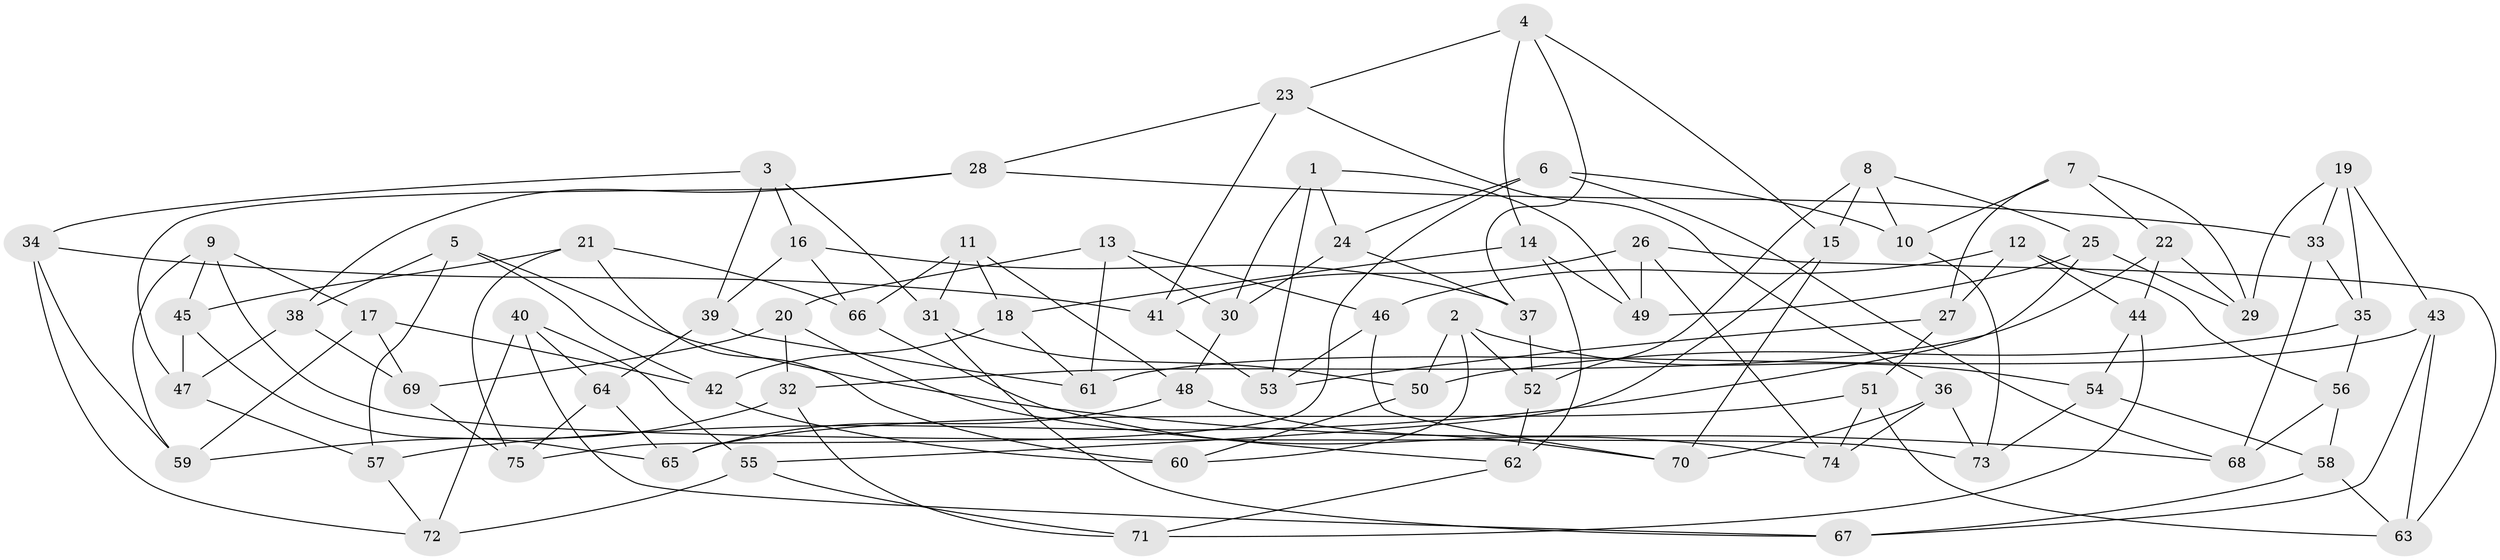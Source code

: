 // Generated by graph-tools (version 1.1) at 2025/50/03/09/25 03:50:52]
// undirected, 75 vertices, 150 edges
graph export_dot {
graph [start="1"]
  node [color=gray90,style=filled];
  1;
  2;
  3;
  4;
  5;
  6;
  7;
  8;
  9;
  10;
  11;
  12;
  13;
  14;
  15;
  16;
  17;
  18;
  19;
  20;
  21;
  22;
  23;
  24;
  25;
  26;
  27;
  28;
  29;
  30;
  31;
  32;
  33;
  34;
  35;
  36;
  37;
  38;
  39;
  40;
  41;
  42;
  43;
  44;
  45;
  46;
  47;
  48;
  49;
  50;
  51;
  52;
  53;
  54;
  55;
  56;
  57;
  58;
  59;
  60;
  61;
  62;
  63;
  64;
  65;
  66;
  67;
  68;
  69;
  70;
  71;
  72;
  73;
  74;
  75;
  1 -- 53;
  1 -- 30;
  1 -- 49;
  1 -- 24;
  2 -- 52;
  2 -- 50;
  2 -- 60;
  2 -- 54;
  3 -- 31;
  3 -- 16;
  3 -- 34;
  3 -- 39;
  4 -- 37;
  4 -- 23;
  4 -- 14;
  4 -- 15;
  5 -- 42;
  5 -- 38;
  5 -- 57;
  5 -- 68;
  6 -- 75;
  6 -- 10;
  6 -- 24;
  6 -- 68;
  7 -- 27;
  7 -- 29;
  7 -- 10;
  7 -- 22;
  8 -- 15;
  8 -- 25;
  8 -- 52;
  8 -- 10;
  9 -- 73;
  9 -- 45;
  9 -- 17;
  9 -- 59;
  10 -- 73;
  11 -- 18;
  11 -- 66;
  11 -- 31;
  11 -- 48;
  12 -- 44;
  12 -- 27;
  12 -- 46;
  12 -- 56;
  13 -- 30;
  13 -- 20;
  13 -- 61;
  13 -- 46;
  14 -- 18;
  14 -- 62;
  14 -- 49;
  15 -- 55;
  15 -- 70;
  16 -- 37;
  16 -- 39;
  16 -- 66;
  17 -- 69;
  17 -- 59;
  17 -- 42;
  18 -- 42;
  18 -- 61;
  19 -- 33;
  19 -- 43;
  19 -- 35;
  19 -- 29;
  20 -- 69;
  20 -- 32;
  20 -- 62;
  21 -- 66;
  21 -- 75;
  21 -- 45;
  21 -- 60;
  22 -- 29;
  22 -- 44;
  22 -- 32;
  23 -- 41;
  23 -- 36;
  23 -- 28;
  24 -- 37;
  24 -- 30;
  25 -- 57;
  25 -- 29;
  25 -- 49;
  26 -- 41;
  26 -- 49;
  26 -- 74;
  26 -- 63;
  27 -- 51;
  27 -- 53;
  28 -- 38;
  28 -- 33;
  28 -- 47;
  30 -- 48;
  31 -- 67;
  31 -- 50;
  32 -- 59;
  32 -- 71;
  33 -- 68;
  33 -- 35;
  34 -- 41;
  34 -- 59;
  34 -- 72;
  35 -- 56;
  35 -- 50;
  36 -- 70;
  36 -- 73;
  36 -- 74;
  37 -- 52;
  38 -- 69;
  38 -- 47;
  39 -- 61;
  39 -- 64;
  40 -- 55;
  40 -- 67;
  40 -- 72;
  40 -- 64;
  41 -- 53;
  42 -- 60;
  43 -- 67;
  43 -- 63;
  43 -- 61;
  44 -- 71;
  44 -- 54;
  45 -- 47;
  45 -- 65;
  46 -- 70;
  46 -- 53;
  47 -- 57;
  48 -- 65;
  48 -- 70;
  50 -- 60;
  51 -- 74;
  51 -- 65;
  51 -- 63;
  52 -- 62;
  54 -- 58;
  54 -- 73;
  55 -- 72;
  55 -- 71;
  56 -- 68;
  56 -- 58;
  57 -- 72;
  58 -- 63;
  58 -- 67;
  62 -- 71;
  64 -- 65;
  64 -- 75;
  66 -- 74;
  69 -- 75;
}

